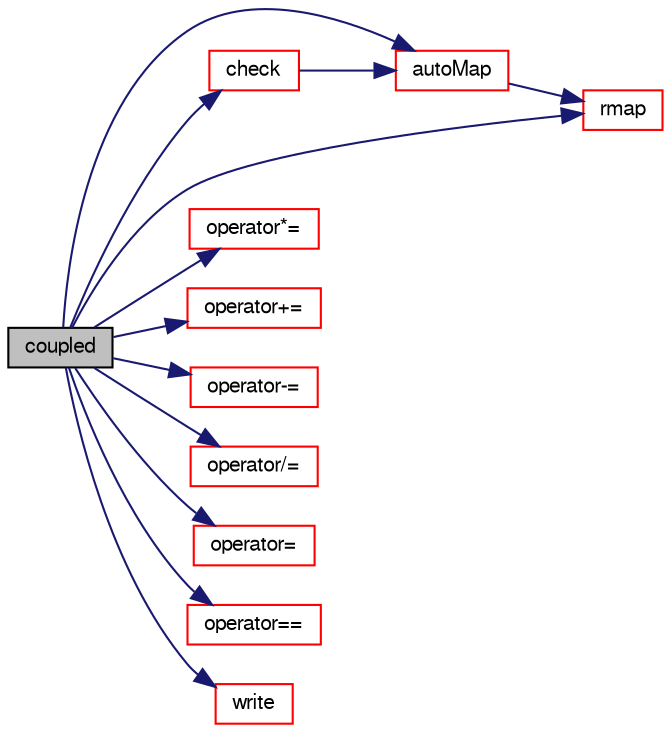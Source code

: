 digraph "coupled"
{
  bgcolor="transparent";
  edge [fontname="FreeSans",fontsize="10",labelfontname="FreeSans",labelfontsize="10"];
  node [fontname="FreeSans",fontsize="10",shape=record];
  rankdir="LR";
  Node2558 [label="coupled",height=0.2,width=0.4,color="black", fillcolor="grey75", style="filled", fontcolor="black"];
  Node2558 -> Node2559 [color="midnightblue",fontsize="10",style="solid",fontname="FreeSans"];
  Node2559 [label="autoMap",height=0.2,width=0.4,color="red",URL="$a22426.html#a0ab0c43ce90d756c88dd81e3d0a9eef5",tooltip="Map (and resize as needed) from self given a mapping object. "];
  Node2559 -> Node2561 [color="midnightblue",fontsize="10",style="solid",fontname="FreeSans"];
  Node2561 [label="rmap",height=0.2,width=0.4,color="red",URL="$a22426.html#a2a4e2ff4d089213c5003eb8cff760b29",tooltip="Reverse map the given fvsPatchField onto this fvsPatchField. "];
  Node2558 -> Node2563 [color="midnightblue",fontsize="10",style="solid",fontname="FreeSans"];
  Node2563 [label="check",height=0.2,width=0.4,color="red",URL="$a22426.html#ac687f237fb4c58ded7b1f471861f1c5b",tooltip="Check fvsPatchField<Type> against given fvsPatchField<Type> "];
  Node2563 -> Node2559 [color="midnightblue",fontsize="10",style="solid",fontname="FreeSans"];
  Node2558 -> Node2607 [color="midnightblue",fontsize="10",style="solid",fontname="FreeSans"];
  Node2607 [label="operator*=",height=0.2,width=0.4,color="red",URL="$a22426.html#af02e8ea066fad79587522f2292cdf1bc"];
  Node2558 -> Node2610 [color="midnightblue",fontsize="10",style="solid",fontname="FreeSans"];
  Node2610 [label="operator+=",height=0.2,width=0.4,color="red",URL="$a22426.html#abb8527b970bbb84e2a909464f2292da6"];
  Node2558 -> Node2612 [color="midnightblue",fontsize="10",style="solid",fontname="FreeSans"];
  Node2612 [label="operator-=",height=0.2,width=0.4,color="red",URL="$a22426.html#a98f7529b04eff2f8653f665c1e51bf09"];
  Node2558 -> Node2614 [color="midnightblue",fontsize="10",style="solid",fontname="FreeSans"];
  Node2614 [label="operator/=",height=0.2,width=0.4,color="red",URL="$a22426.html#ab48562ec0316ad4224410a9faa90b98c"];
  Node2558 -> Node2616 [color="midnightblue",fontsize="10",style="solid",fontname="FreeSans"];
  Node2616 [label="operator=",height=0.2,width=0.4,color="red",URL="$a22426.html#a6a896c9a07142ef7985d976d61181176"];
  Node2558 -> Node2618 [color="midnightblue",fontsize="10",style="solid",fontname="FreeSans"];
  Node2618 [label="operator==",height=0.2,width=0.4,color="red",URL="$a22426.html#a45f612e32be0f7ab4272d5e192dc9154"];
  Node2558 -> Node2561 [color="midnightblue",fontsize="10",style="solid",fontname="FreeSans"];
  Node2558 -> Node2619 [color="midnightblue",fontsize="10",style="solid",fontname="FreeSans"];
  Node2619 [label="write",height=0.2,width=0.4,color="red",URL="$a22426.html#a293fdfec8bdfbd5c3913ab4c9f3454ff",tooltip="Write. "];
}
